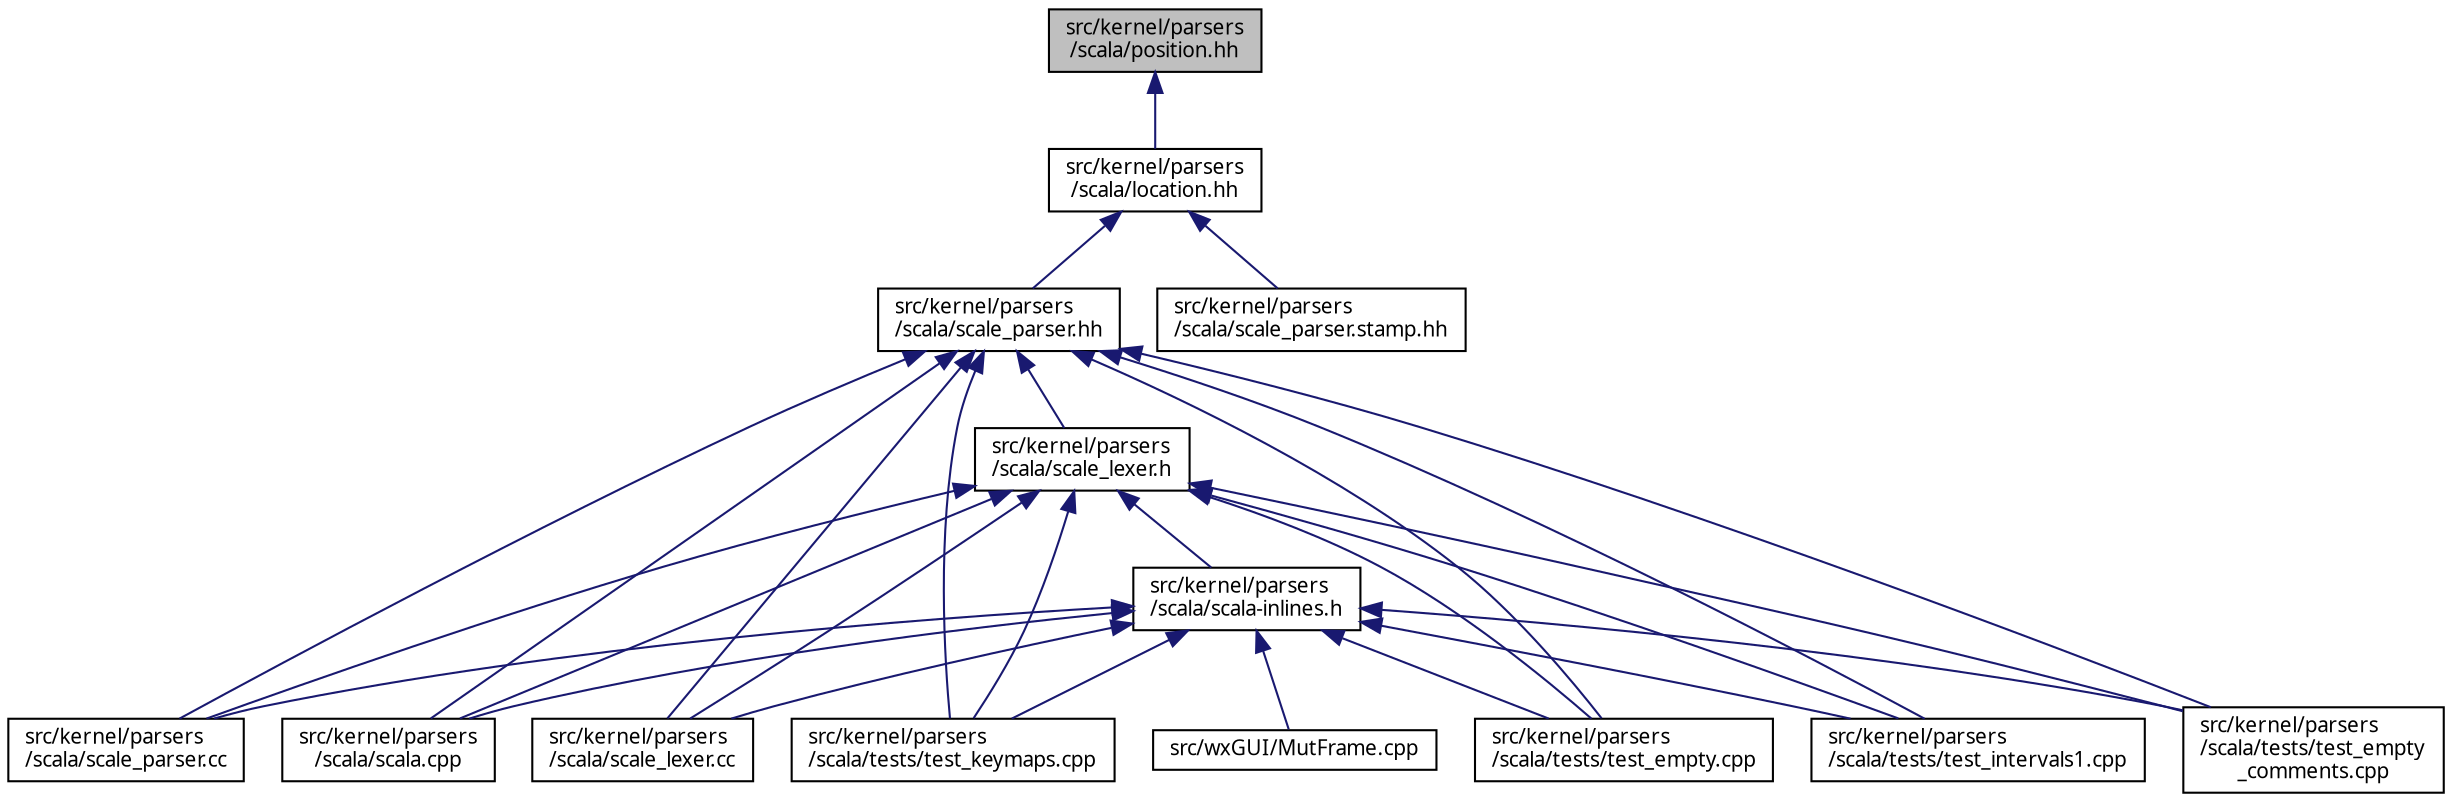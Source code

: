 digraph "src/kernel/parsers/scala/position.hh"
{
  edge [fontname="Sans",fontsize="10",labelfontname="Sans",labelfontsize="10"];
  node [fontname="Sans",fontsize="10",shape=record];
  Node4 [label="src/kernel/parsers\l/scala/position.hh",height=0.2,width=0.4,color="black", fillcolor="grey75", style="filled", fontcolor="black"];
  Node4 -> Node5 [dir="back",color="midnightblue",fontsize="10",style="solid",fontname="Sans"];
  Node5 [label="src/kernel/parsers\l/scala/location.hh",height=0.2,width=0.4,color="black", fillcolor="white", style="filled",URL="$d3/d46/location_8hh.html",tooltip="Define the mutabor::scala_parser::location class. "];
  Node5 -> Node6 [dir="back",color="midnightblue",fontsize="10",style="solid",fontname="Sans"];
  Node6 [label="src/kernel/parsers\l/scala/scale_parser.hh",height=0.2,width=0.4,color="black", fillcolor="white", style="filled",URL="$dc/d1d/scale__parser_8hh.html"];
  Node6 -> Node7 [dir="back",color="midnightblue",fontsize="10",style="solid",fontname="Sans"];
  Node7 [label="src/kernel/parsers\l/scala/scale_lexer.h",height=0.2,width=0.4,color="black", fillcolor="white", style="filled",URL="$d6/d66/scale__lexer_8h.html"];
  Node7 -> Node8 [dir="back",color="midnightblue",fontsize="10",style="solid",fontname="Sans"];
  Node8 [label="src/kernel/parsers\l/scala/scala-inlines.h",height=0.2,width=0.4,color="black", fillcolor="white", style="filled",URL="$dc/dba/scala-inlines_8h.html"];
  Node8 -> Node9 [dir="back",color="midnightblue",fontsize="10",style="solid",fontname="Sans"];
  Node9 [label="src/kernel/parsers\l/scala/scala.cpp",height=0.2,width=0.4,color="black", fillcolor="white", style="filled",URL="$df/d64/scala_8cpp.html"];
  Node8 -> Node10 [dir="back",color="midnightblue",fontsize="10",style="solid",fontname="Sans"];
  Node10 [label="src/kernel/parsers\l/scala/scale_lexer.cc",height=0.2,width=0.4,color="black", fillcolor="white", style="filled",URL="$dc/d46/scale__lexer_8cc.html"];
  Node8 -> Node11 [dir="back",color="midnightblue",fontsize="10",style="solid",fontname="Sans"];
  Node11 [label="src/kernel/parsers\l/scala/scale_parser.cc",height=0.2,width=0.4,color="black", fillcolor="white", style="filled",URL="$d7/df3/scale__parser_8cc.html"];
  Node8 -> Node12 [dir="back",color="midnightblue",fontsize="10",style="solid",fontname="Sans"];
  Node12 [label="src/kernel/parsers\l/scala/tests/test_empty.cpp",height=0.2,width=0.4,color="black", fillcolor="white", style="filled",URL="$d7/d4a/test__empty_8cpp.html"];
  Node8 -> Node13 [dir="back",color="midnightblue",fontsize="10",style="solid",fontname="Sans"];
  Node13 [label="src/kernel/parsers\l/scala/tests/test_empty\l_comments.cpp",height=0.2,width=0.4,color="black", fillcolor="white", style="filled",URL="$d6/d0d/test__empty__comments_8cpp.html"];
  Node8 -> Node14 [dir="back",color="midnightblue",fontsize="10",style="solid",fontname="Sans"];
  Node14 [label="src/kernel/parsers\l/scala/tests/test_intervals1.cpp",height=0.2,width=0.4,color="black", fillcolor="white", style="filled",URL="$db/d39/test__intervals1_8cpp.html"];
  Node8 -> Node15 [dir="back",color="midnightblue",fontsize="10",style="solid",fontname="Sans"];
  Node15 [label="src/kernel/parsers\l/scala/tests/test_keymaps.cpp",height=0.2,width=0.4,color="black", fillcolor="white", style="filled",URL="$d0/df6/test__keymaps_8cpp.html"];
  Node8 -> Node16 [dir="back",color="midnightblue",fontsize="10",style="solid",fontname="Sans"];
  Node16 [label="src/wxGUI/MutFrame.cpp",height=0.2,width=0.4,color="black", fillcolor="white", style="filled",URL="$dc/df3/MutFrame_8cpp.html",tooltip="Mutabor Frame. "];
  Node7 -> Node9 [dir="back",color="midnightblue",fontsize="10",style="solid",fontname="Sans"];
  Node7 -> Node10 [dir="back",color="midnightblue",fontsize="10",style="solid",fontname="Sans"];
  Node7 -> Node11 [dir="back",color="midnightblue",fontsize="10",style="solid",fontname="Sans"];
  Node7 -> Node12 [dir="back",color="midnightblue",fontsize="10",style="solid",fontname="Sans"];
  Node7 -> Node13 [dir="back",color="midnightblue",fontsize="10",style="solid",fontname="Sans"];
  Node7 -> Node14 [dir="back",color="midnightblue",fontsize="10",style="solid",fontname="Sans"];
  Node7 -> Node15 [dir="back",color="midnightblue",fontsize="10",style="solid",fontname="Sans"];
  Node6 -> Node9 [dir="back",color="midnightblue",fontsize="10",style="solid",fontname="Sans"];
  Node6 -> Node10 [dir="back",color="midnightblue",fontsize="10",style="solid",fontname="Sans"];
  Node6 -> Node11 [dir="back",color="midnightblue",fontsize="10",style="solid",fontname="Sans"];
  Node6 -> Node12 [dir="back",color="midnightblue",fontsize="10",style="solid",fontname="Sans"];
  Node6 -> Node13 [dir="back",color="midnightblue",fontsize="10",style="solid",fontname="Sans"];
  Node6 -> Node14 [dir="back",color="midnightblue",fontsize="10",style="solid",fontname="Sans"];
  Node6 -> Node15 [dir="back",color="midnightblue",fontsize="10",style="solid",fontname="Sans"];
  Node5 -> Node17 [dir="back",color="midnightblue",fontsize="10",style="solid",fontname="Sans"];
  Node17 [label="src/kernel/parsers\l/scala/scale_parser.stamp.hh",height=0.2,width=0.4,color="black", fillcolor="white", style="filled",URL="$d2/dd1/scale__parser_8stamp_8hh.html"];
}
